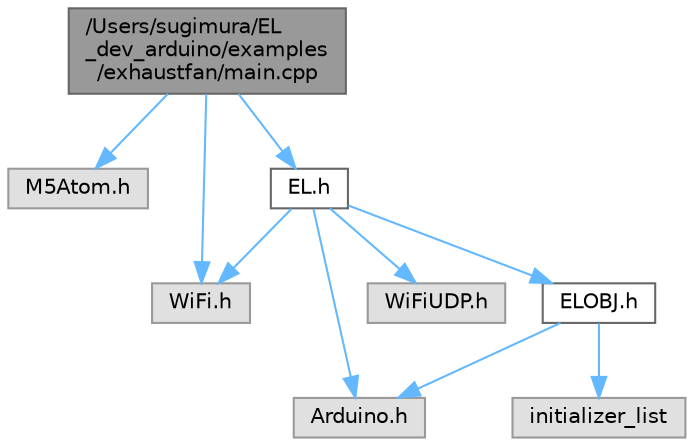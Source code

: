 digraph "/Users/sugimura/EL_dev_arduino/examples/exhaustfan/main.cpp"
{
 // LATEX_PDF_SIZE
  bgcolor="transparent";
  edge [fontname=Helvetica,fontsize=10,labelfontname=Helvetica,labelfontsize=10];
  node [fontname=Helvetica,fontsize=10,shape=box,height=0.2,width=0.4];
  Node1 [label="/Users/sugimura/EL\l_dev_arduino/examples\l/exhaustfan/main.cpp",height=0.2,width=0.4,color="gray40", fillcolor="grey60", style="filled", fontcolor="black",tooltip=" "];
  Node1 -> Node2 [color="steelblue1",style="solid"];
  Node2 [label="M5Atom.h",height=0.2,width=0.4,color="grey60", fillcolor="#E0E0E0", style="filled",tooltip=" "];
  Node1 -> Node3 [color="steelblue1",style="solid"];
  Node3 [label="WiFi.h",height=0.2,width=0.4,color="grey60", fillcolor="#E0E0E0", style="filled",tooltip=" "];
  Node1 -> Node4 [color="steelblue1",style="solid"];
  Node4 [label="EL.h",height=0.2,width=0.4,color="grey40", fillcolor="white", style="filled",URL="$_e_l_8h.html",tooltip="ECHONET Lite protocol for Arduino"];
  Node4 -> Node5 [color="steelblue1",style="solid"];
  Node5 [label="Arduino.h",height=0.2,width=0.4,color="grey60", fillcolor="#E0E0E0", style="filled",tooltip=" "];
  Node4 -> Node3 [color="steelblue1",style="solid"];
  Node4 -> Node6 [color="steelblue1",style="solid"];
  Node6 [label="WiFiUDP.h",height=0.2,width=0.4,color="grey60", fillcolor="#E0E0E0", style="filled",tooltip=" "];
  Node4 -> Node7 [color="steelblue1",style="solid"];
  Node7 [label="ELOBJ.h",height=0.2,width=0.4,color="grey40", fillcolor="white", style="filled",URL="$_e_l_o_b_j_8h.html",tooltip="Subclasses for ECHONET Lite protocol"];
  Node7 -> Node8 [color="steelblue1",style="solid"];
  Node8 [label="initializer_list",height=0.2,width=0.4,color="grey60", fillcolor="#E0E0E0", style="filled",tooltip=" "];
  Node7 -> Node5 [color="steelblue1",style="solid"];
}
